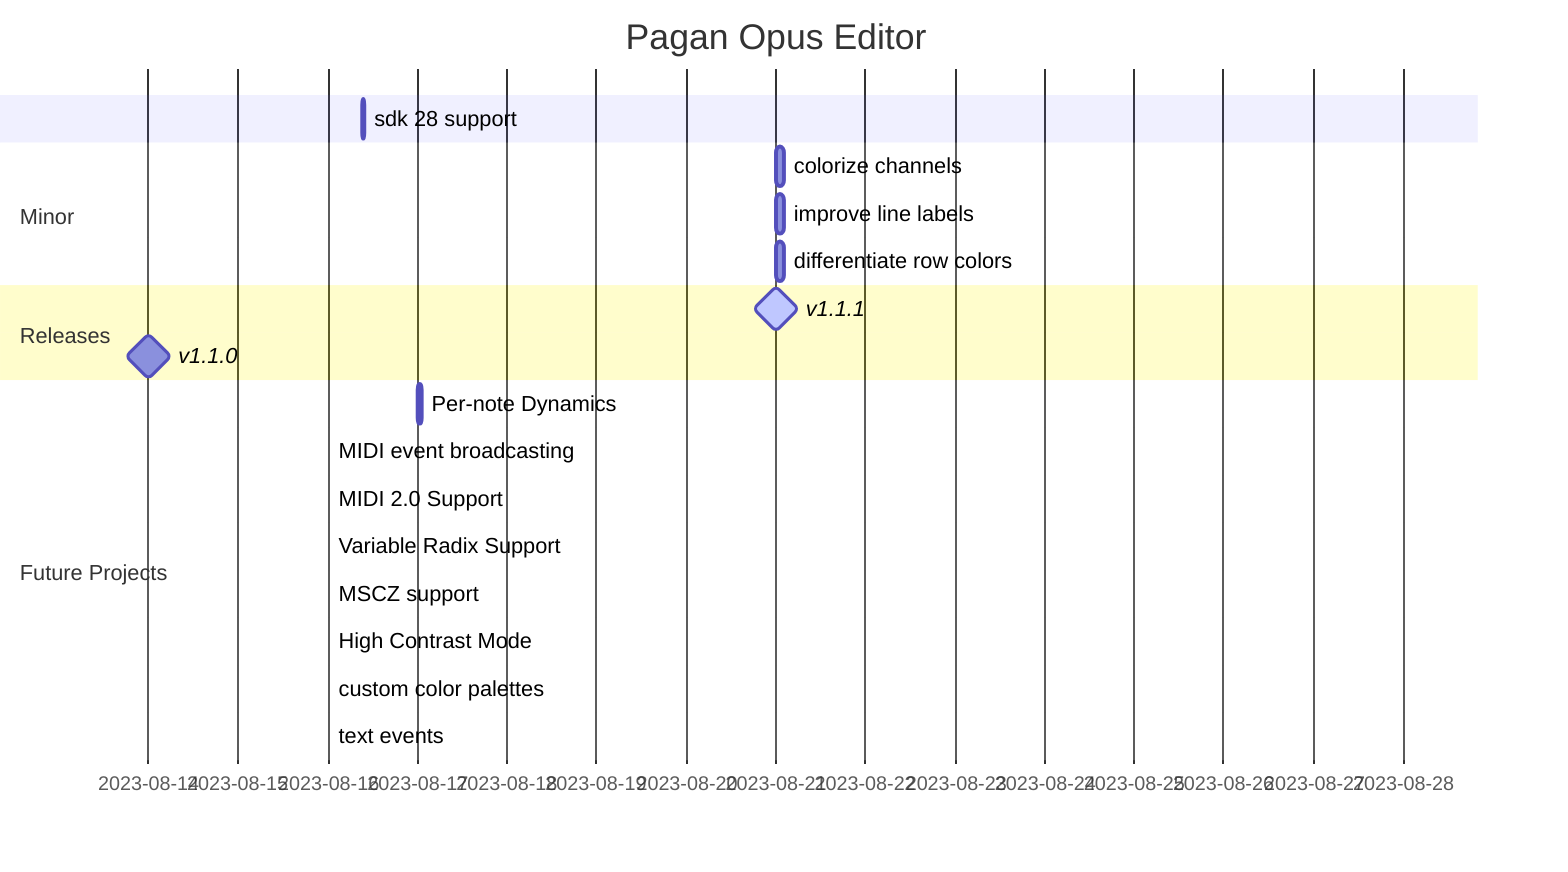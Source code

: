 gantt
    dateFormat  YYYY-MM-DD
    title       Pagan Opus Editor
    %%excludes    weekends

    %%section Critical tasks
    %%Completed task in the critical line :crit, done, 2023-08-06,24h
    %%Implement parser and jison          :crit, done, after des1, 2d
    %%Create tests for parser             :crit, active, 3d
    %%Future task in critical line        :crit, 5d
    %%Create tests for renderer           :2d
    %%Add to mermaid                      :1d
    %%Functionality added                 :milestone, 2023-08-25, 0d

    sdk 28 support                      :2023-08-16 9:00, 1h

    section Minor
    colorize channels                   :2023-08-21, 2h
    improve line labels                 :2023-08-21, 2h
    differentiate row colors            :2023-08-21, 2h

    section Releases
    v1.1.1                              :active, milestone, 2023-08-14, 2w
    v1.1.0                              :milestone, 2023-08-14, 0d



    section Future Projects
    Per-note Dynamics                   :fp_dyn, 2023-08-17, 1h
    MIDI event broadcasting             :fp_midiev, 2023-08-16, 0h
    MIDI 2.0 Support                    :fp_midi2, 2023-08-16, 0h
    Variable Radix Support              :fp_vrs, after fp_midi2, 0h
    MSCZ support                        :fp_mscz, 2023-08-16, 0h
    High Contrast Mode                  :fp_hcm, 2023-08-16, 0h
    custom color palettes               :fp_col, 2023-08-16, 0h
    text events:                        :fp_texte, 2023-08-16, 0h